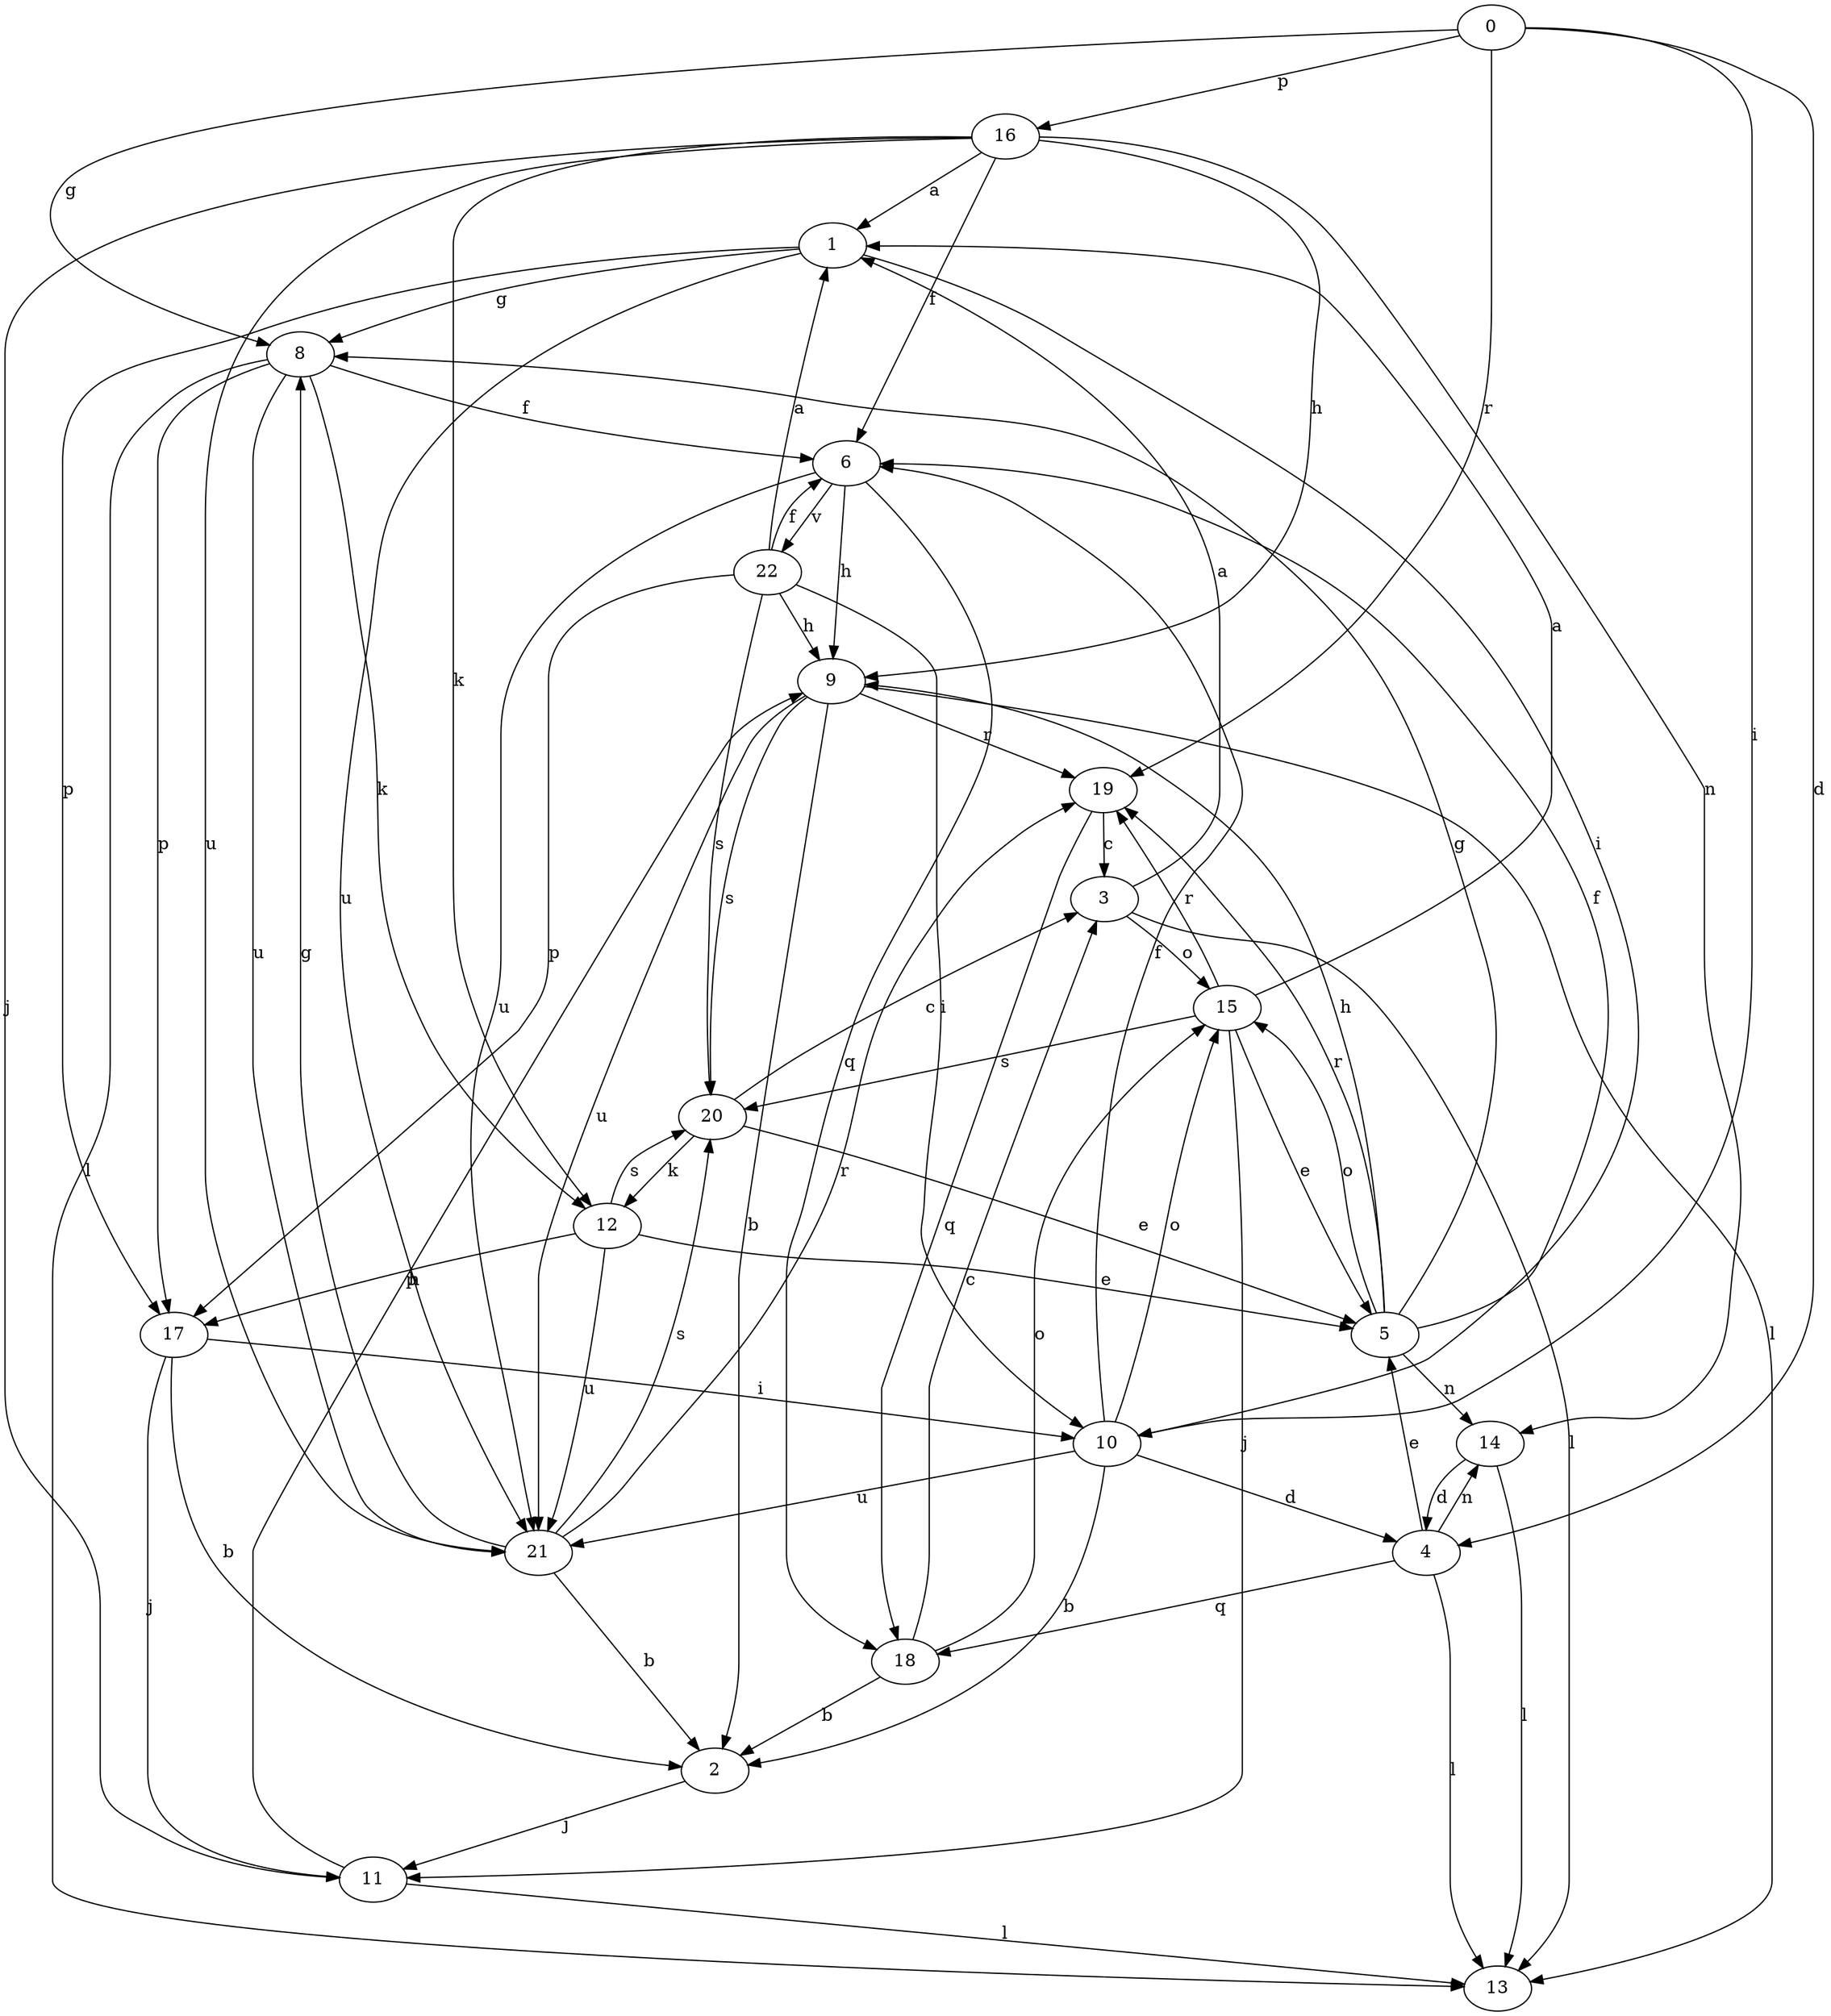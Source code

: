 strict digraph  {
1;
2;
3;
4;
5;
6;
8;
9;
10;
11;
12;
13;
0;
14;
15;
16;
17;
18;
19;
20;
21;
22;
1 -> 8  [label=g];
1 -> 10  [label=i];
1 -> 17  [label=p];
1 -> 21  [label=u];
2 -> 11  [label=j];
3 -> 1  [label=a];
3 -> 13  [label=l];
3 -> 15  [label=o];
4 -> 5  [label=e];
4 -> 13  [label=l];
4 -> 14  [label=n];
4 -> 18  [label=q];
5 -> 6  [label=f];
5 -> 8  [label=g];
5 -> 9  [label=h];
5 -> 14  [label=n];
5 -> 15  [label=o];
5 -> 19  [label=r];
6 -> 9  [label=h];
6 -> 18  [label=q];
6 -> 21  [label=u];
6 -> 22  [label=v];
8 -> 6  [label=f];
8 -> 12  [label=k];
8 -> 13  [label=l];
8 -> 17  [label=p];
8 -> 21  [label=u];
9 -> 2  [label=b];
9 -> 13  [label=l];
9 -> 19  [label=r];
9 -> 20  [label=s];
9 -> 21  [label=u];
10 -> 2  [label=b];
10 -> 4  [label=d];
10 -> 6  [label=f];
10 -> 15  [label=o];
10 -> 21  [label=u];
11 -> 9  [label=h];
11 -> 13  [label=l];
12 -> 5  [label=e];
12 -> 17  [label=p];
12 -> 20  [label=s];
12 -> 21  [label=u];
0 -> 4  [label=d];
0 -> 8  [label=g];
0 -> 10  [label=i];
0 -> 16  [label=p];
0 -> 19  [label=r];
14 -> 4  [label=d];
14 -> 13  [label=l];
15 -> 1  [label=a];
15 -> 5  [label=e];
15 -> 11  [label=j];
15 -> 19  [label=r];
15 -> 20  [label=s];
16 -> 1  [label=a];
16 -> 6  [label=f];
16 -> 9  [label=h];
16 -> 11  [label=j];
16 -> 12  [label=k];
16 -> 14  [label=n];
16 -> 21  [label=u];
17 -> 2  [label=b];
17 -> 10  [label=i];
17 -> 11  [label=j];
18 -> 2  [label=b];
18 -> 3  [label=c];
18 -> 15  [label=o];
19 -> 3  [label=c];
19 -> 18  [label=q];
20 -> 3  [label=c];
20 -> 5  [label=e];
20 -> 12  [label=k];
21 -> 2  [label=b];
21 -> 8  [label=g];
21 -> 19  [label=r];
21 -> 20  [label=s];
22 -> 1  [label=a];
22 -> 6  [label=f];
22 -> 9  [label=h];
22 -> 10  [label=i];
22 -> 17  [label=p];
22 -> 20  [label=s];
}
